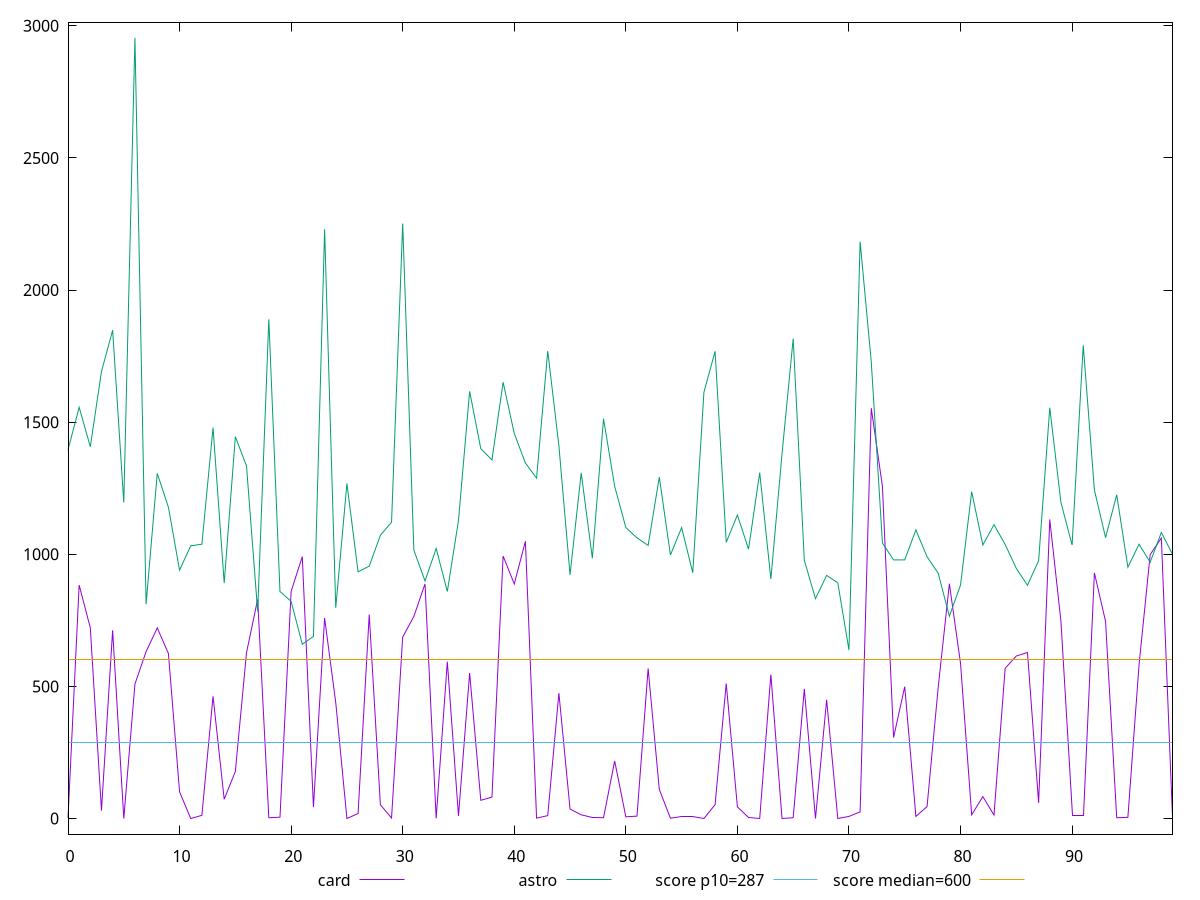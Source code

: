 reset

$card <<EOF
0 3
1 883.5
2 721.3774999999996
3 30
4 712.2674999999999
5 0
6 509
7 631.5
8 721.3009999999995
9 624.5
10 101
11 0
12 12
13 462.5
14 73
15 178
16 627.5
17 829.5
18 3
19 5
20 859.5
21 991
22 43
23 758.6495000000004
24 438.5
25 0
26 19
27 771.8724999999995
28 52
29 2
30 686.6175000000001
31 764.6450000000004
32 887.9999999999998
33 0.5
34 593.5
35 10
36 550.5
37 68.99999999999989
38 81
39 993.1964999999999
40 887.786
41 1049.1235000000015
42 1.5
43 11
44 474.5
45 36
46 14
47 4
48 2.9999999999998863
49 217.67899999999986
50 6.5
51 9
52 568
53 109.99999999999977
54 1
55 8
56 8
57 0
58 52.5
59 511
60 44
61 4
62 0
63 545
64 0
65 3
66 490.5
67 0
68 449
69 0
70 8
71 25
72 1553
73 1256.7560000000003
74 306.5
75 499
76 7.999999999999886
77 45
78 496.7540000000008
79 888.5
80 587.5
81 14
82 83
83 13
84 568.5
85 614.9859999999999
86 628.5000000000018
87 59.46399999999994
88 1131.5
89 747
90 12
91 12
92 929.5044999999991
93 745.9365000000007
94 3
95 4.5
96 581
97 998.731499999999
98 1061.5
99 3.9999999999998863
EOF

$astro <<EOF
0 1395.4320000000012
1 1556.1620000000005
2 1407.0000000000002
3 1691.499999999999
4 1847.9580000000012
5 1196.0000000000016
6 2953.999999999999
7 811.0000000000009
8 1306
9 1177.9999999999993
10 939.8649999999998
11 1031.9999999999995
12 1038
13 1479.1010000000015
14 891.0000000000009
15 1444.8740000000016
16 1334
17 784
18 1889
19 859
20 821.8584999999971
21 659.5
22 689
23 2229.8010000000004
24 797.5
25 1267.910499999999
26 933.6130000000003
27 954.9999999999982
28 1072.000000000001
29 1121.0000000000002
30 2251.5
31 1015.5000000000018
32 899.0000000000005
33 1021.9999999999995
34 859.0994999999994
35 1128.000000000001
36 1616.5094999999992
37 1399.7919999999995
38 1357
39 1651.000000000001
40 1456.9999999999998
41 1345.5
42 1288.0000000000005
43 1768.9999999999986
44 1411.0569999999998
45 922.4834999999996
46 1308
47 984.9445000000005
48 1512.9999999999995
49 1257
50 1101.3320000000003
51 1062
52 1033.5
53 1292
54 997.0000000000005
55 1101
56 930
57 1612.9539999999986
58 1768
59 1045
60 1148.5
61 1019.5
62 1309.000000000001
63 906.5000000000002
64 1380
65 1815.7849999999999
66 977
67 832
68 919.9999999999982
69 892
70 637.5
71 2182.999999999999
72 1727.9999999999973
73 1043
74 978.7099999999982
75 978.779499999998
76 1092
77 990.6714999999995
78 928
79 765.5
80 883.5
81 1236.7764999999981
82 1035
83 1112.0000000000018
84 1037.0870000000004
85 946.5
86 882.5
87 975.8334999999997
88 1554.5000000000005
89 1196
90 1034.999999999999
91 1791.0000000000014
92 1243.282999999999
93 1062.9480000000012
94 1224.999999999999
95 951
96 1038
97 969.9720000000016
98 1082.5000000000011
99 1000.0000000000009
EOF

set key outside below
set xrange [0:99]
set yrange [-59.079999999999984:3013.079999999999]
set trange [-59.079999999999984:3013.079999999999]
set terminal svg size 640, 520 enhanced background rgb 'white'
set output "reports/report_00028_2021-02-24T12-49-42.674Z/total-blocking-time/comparison/line/2_vs_3.svg"

plot $card title "card" with line, \
     $astro title "astro" with line, \
     287 title "score p10=287", \
     600 title "score median=600"

reset

